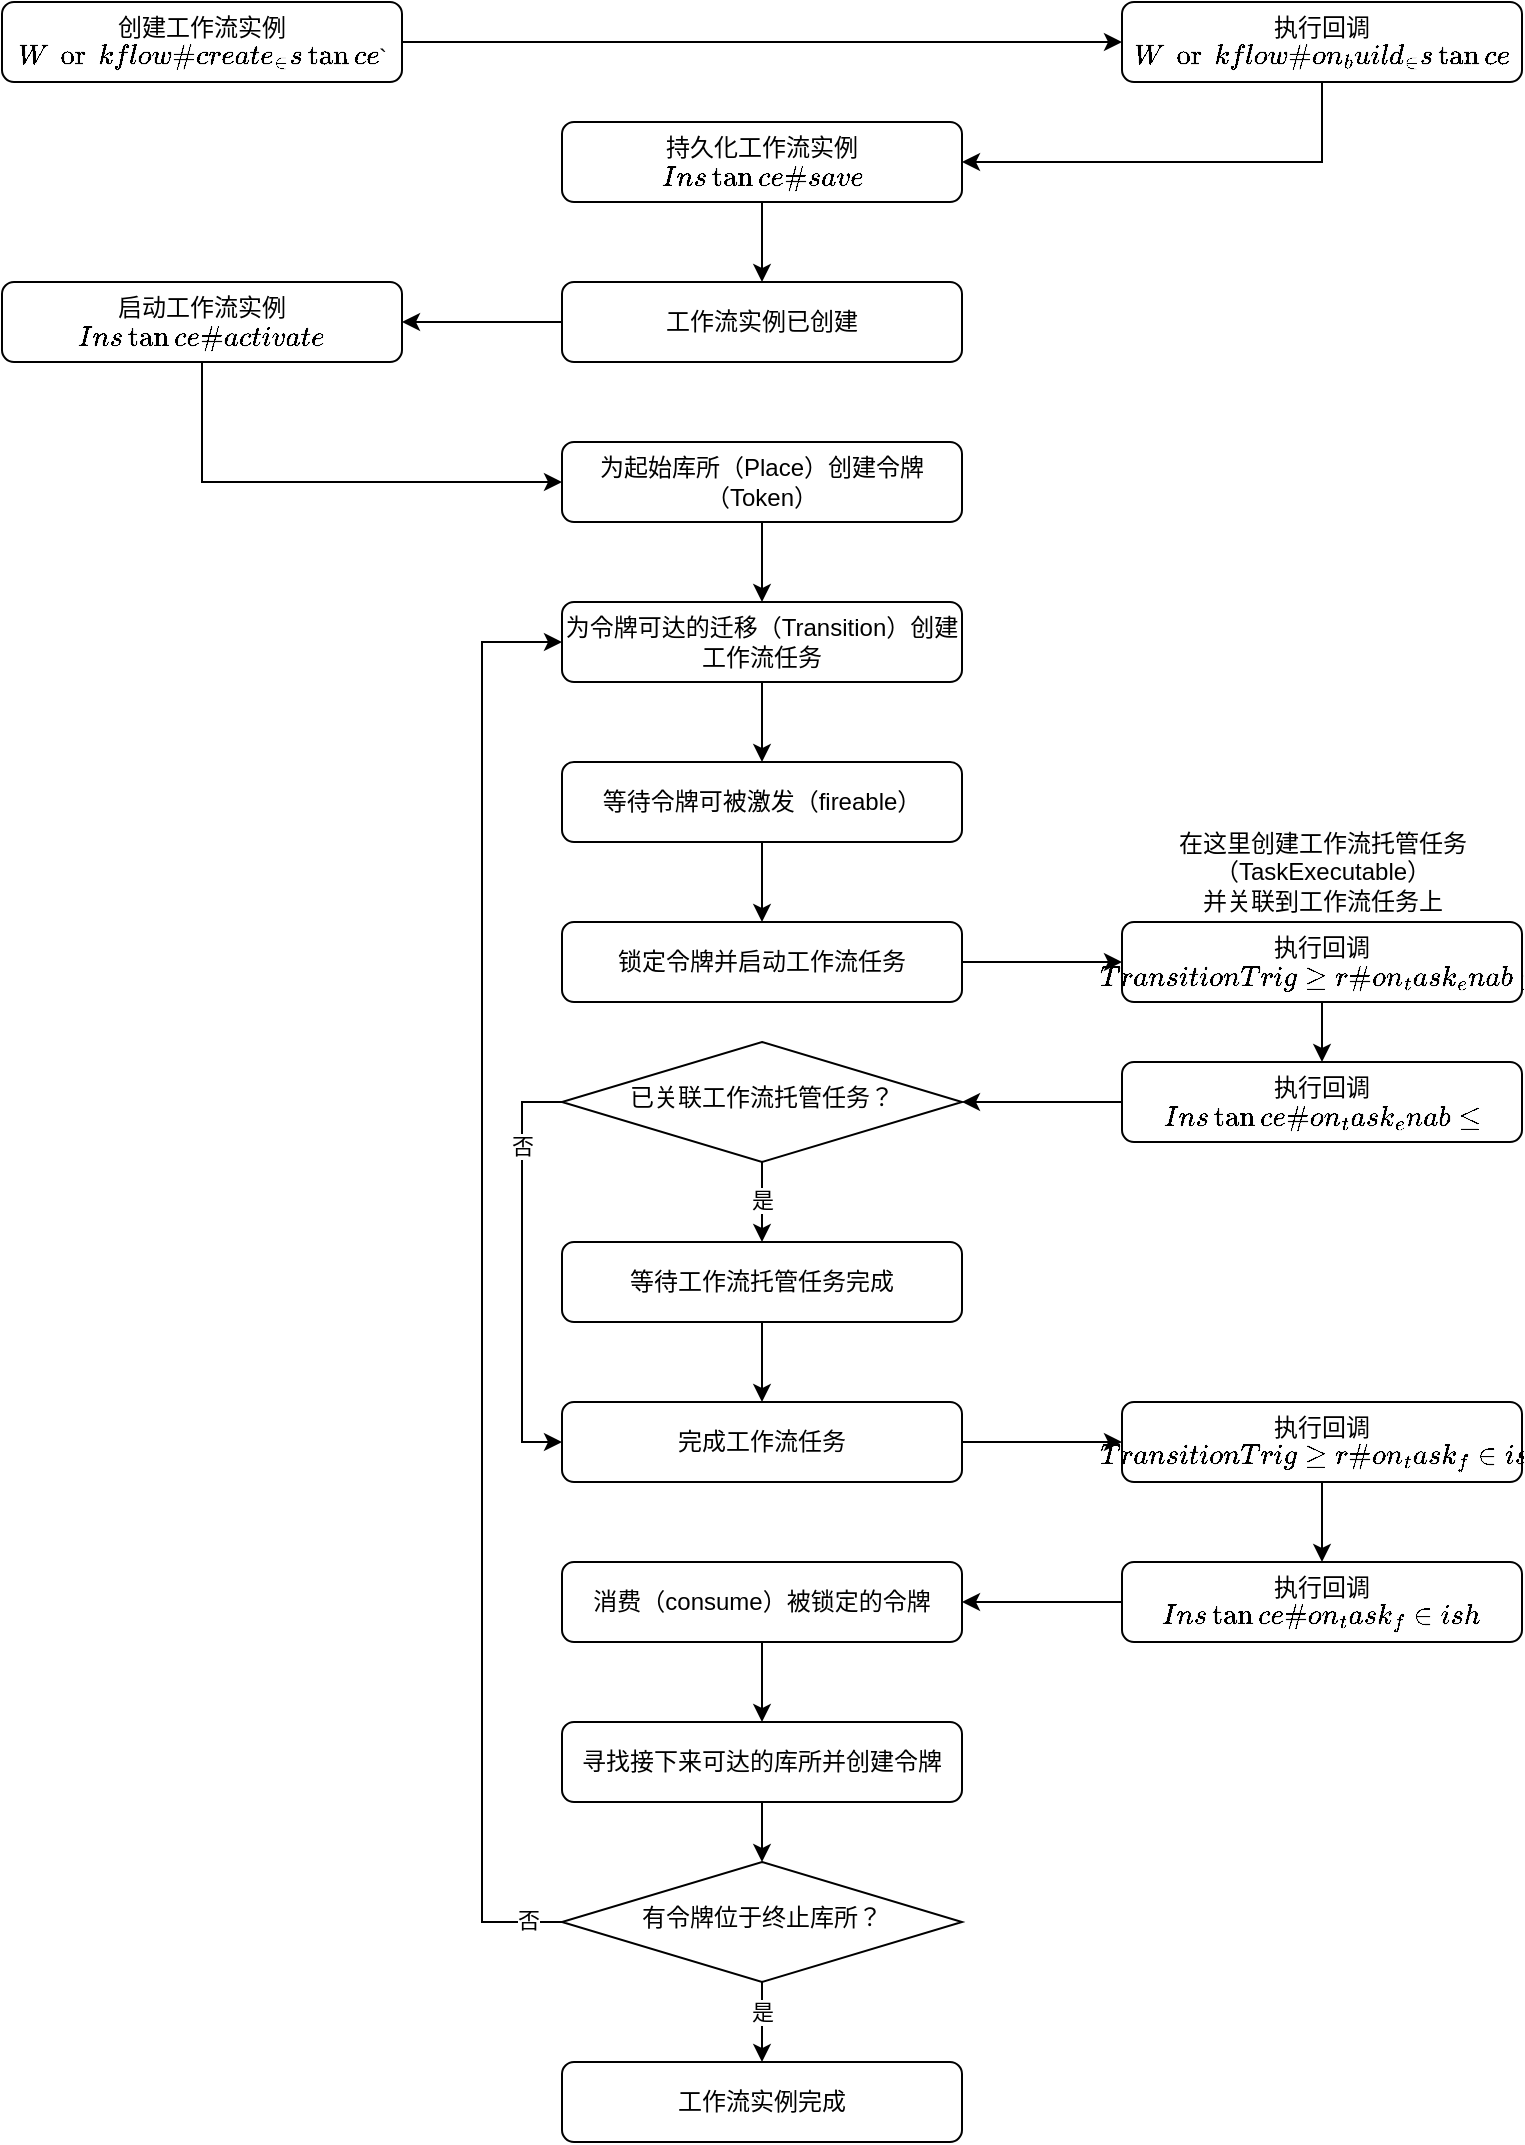 <mxfile version="13.3.1" type="device"><diagram id="C5RBs43oDa-KdzZeNtuy" name="Page-1"><mxGraphModel dx="1106" dy="900" grid="1" gridSize="10" guides="1" tooltips="1" connect="1" arrows="1" fold="1" page="1" pageScale="1" pageWidth="827" pageHeight="1169" math="0" shadow="0"><root><mxCell id="WIyWlLk6GJQsqaUBKTNV-0"/><mxCell id="WIyWlLk6GJQsqaUBKTNV-1" parent="WIyWlLk6GJQsqaUBKTNV-0"/><mxCell id="4B-R0YEc0uj-QgziL0Zl-4" value="" style="edgeStyle=orthogonalEdgeStyle;rounded=0;orthogonalLoop=1;jettySize=auto;html=1;" parent="WIyWlLk6GJQsqaUBKTNV-1" source="WIyWlLk6GJQsqaUBKTNV-3" target="4B-R0YEc0uj-QgziL0Zl-3" edge="1"><mxGeometry relative="1" as="geometry"/></mxCell><mxCell id="WIyWlLk6GJQsqaUBKTNV-3" value="工作流实例已创建" style="rounded=1;whiteSpace=wrap;html=1;fontSize=12;glass=0;strokeWidth=1;shadow=0;" parent="WIyWlLk6GJQsqaUBKTNV-1" vertex="1"><mxGeometry x="320" y="200" width="200" height="40" as="geometry"/></mxCell><mxCell id="hKg1TA0ESgF8vcDtVUIK-6" style="edgeStyle=orthogonalEdgeStyle;rounded=0;orthogonalLoop=1;jettySize=auto;html=1;entryX=0;entryY=0.5;entryDx=0;entryDy=0;exitX=0.5;exitY=1;exitDx=0;exitDy=0;" parent="WIyWlLk6GJQsqaUBKTNV-1" source="4B-R0YEc0uj-QgziL0Zl-3" target="4B-R0YEc0uj-QgziL0Zl-6" edge="1"><mxGeometry relative="1" as="geometry"><mxPoint x="130" y="170" as="sourcePoint"/><Array as="points"><mxPoint x="140" y="300"/></Array></mxGeometry></mxCell><mxCell id="4B-R0YEc0uj-QgziL0Zl-3" value="启动工作流实例&lt;br&gt;`Instance#activate`" style="rounded=1;whiteSpace=wrap;html=1;fontSize=12;glass=0;strokeWidth=1;shadow=0;" parent="WIyWlLk6GJQsqaUBKTNV-1" vertex="1"><mxGeometry x="40" y="200" width="200" height="40" as="geometry"/></mxCell><mxCell id="4B-R0YEc0uj-QgziL0Zl-15" value="" style="edgeStyle=orthogonalEdgeStyle;rounded=0;orthogonalLoop=1;jettySize=auto;html=1;" parent="WIyWlLk6GJQsqaUBKTNV-1" source="4B-R0YEc0uj-QgziL0Zl-6" target="4B-R0YEc0uj-QgziL0Zl-14" edge="1"><mxGeometry relative="1" as="geometry"/></mxCell><mxCell id="4B-R0YEc0uj-QgziL0Zl-6" value="为起始库所（Place）创建令牌（Token）" style="rounded=1;whiteSpace=wrap;html=1;fontSize=12;glass=0;strokeWidth=1;shadow=0;" parent="WIyWlLk6GJQsqaUBKTNV-1" vertex="1"><mxGeometry x="320" y="280" width="200" height="40" as="geometry"/></mxCell><mxCell id="hKg1TA0ESgF8vcDtVUIK-31" style="edgeStyle=orthogonalEdgeStyle;rounded=0;orthogonalLoop=1;jettySize=auto;html=1;exitX=0.5;exitY=1;exitDx=0;exitDy=0;entryX=0.5;entryY=0;entryDx=0;entryDy=0;" parent="WIyWlLk6GJQsqaUBKTNV-1" source="4B-R0YEc0uj-QgziL0Zl-14" target="hKg1TA0ESgF8vcDtVUIK-29" edge="1"><mxGeometry relative="1" as="geometry"/></mxCell><mxCell id="4B-R0YEc0uj-QgziL0Zl-14" value="为令牌可达的迁移（Transition）创建工作流任务" style="rounded=1;whiteSpace=wrap;html=1;fontSize=12;glass=0;strokeWidth=1;shadow=0;" parent="WIyWlLk6GJQsqaUBKTNV-1" vertex="1"><mxGeometry x="320" y="360" width="200" height="40" as="geometry"/></mxCell><mxCell id="hKg1TA0ESgF8vcDtVUIK-33" style="edgeStyle=orthogonalEdgeStyle;rounded=0;orthogonalLoop=1;jettySize=auto;html=1;exitX=1;exitY=0.5;exitDx=0;exitDy=0;entryX=0;entryY=0.5;entryDx=0;entryDy=0;" parent="WIyWlLk6GJQsqaUBKTNV-1" source="4B-R0YEc0uj-QgziL0Zl-26" target="4B-R0YEc0uj-QgziL0Zl-43" edge="1"><mxGeometry relative="1" as="geometry"/></mxCell><mxCell id="4B-R0YEc0uj-QgziL0Zl-26" value="锁定令牌并启动工作流任务" style="rounded=1;whiteSpace=wrap;html=1;fontSize=12;glass=0;strokeWidth=1;shadow=0;" parent="WIyWlLk6GJQsqaUBKTNV-1" vertex="1"><mxGeometry x="320" y="520" width="200" height="40" as="geometry"/></mxCell><mxCell id="4B-R0YEc0uj-QgziL0Zl-49" value="" style="edgeStyle=orthogonalEdgeStyle;rounded=0;orthogonalLoop=1;jettySize=auto;html=1;" parent="WIyWlLk6GJQsqaUBKTNV-1" source="4B-R0YEc0uj-QgziL0Zl-43" target="4B-R0YEc0uj-QgziL0Zl-48" edge="1"><mxGeometry relative="1" as="geometry"/></mxCell><mxCell id="4B-R0YEc0uj-QgziL0Zl-43" value="执行回调&lt;br&gt;`TransitionTrigger#on_task_enable`" style="rounded=1;whiteSpace=wrap;html=1;fontSize=12;glass=0;strokeWidth=1;shadow=0;" parent="WIyWlLk6GJQsqaUBKTNV-1" vertex="1"><mxGeometry x="600" y="520" width="200" height="40" as="geometry"/></mxCell><mxCell id="hKg1TA0ESgF8vcDtVUIK-38" style="edgeStyle=orthogonalEdgeStyle;rounded=0;orthogonalLoop=1;jettySize=auto;html=1;exitX=0;exitY=0.5;exitDx=0;exitDy=0;entryX=1;entryY=0.5;entryDx=0;entryDy=0;" parent="WIyWlLk6GJQsqaUBKTNV-1" source="4B-R0YEc0uj-QgziL0Zl-48" target="4B-R0YEc0uj-QgziL0Zl-40" edge="1"><mxGeometry relative="1" as="geometry"/></mxCell><mxCell id="4B-R0YEc0uj-QgziL0Zl-48" value="执行回调&lt;br&gt;`Instance#on_task_enable`" style="rounded=1;whiteSpace=wrap;html=1;fontSize=12;glass=0;strokeWidth=1;shadow=0;" parent="WIyWlLk6GJQsqaUBKTNV-1" vertex="1"><mxGeometry x="600" y="590" width="200" height="40" as="geometry"/></mxCell><mxCell id="hKg1TA0ESgF8vcDtVUIK-39" style="edgeStyle=orthogonalEdgeStyle;rounded=0;orthogonalLoop=1;jettySize=auto;html=1;exitX=0.5;exitY=1;exitDx=0;exitDy=0;entryX=0.5;entryY=0;entryDx=0;entryDy=0;" parent="WIyWlLk6GJQsqaUBKTNV-1" source="4B-R0YEc0uj-QgziL0Zl-40" target="hKg1TA0ESgF8vcDtVUIK-37" edge="1"><mxGeometry relative="1" as="geometry"/></mxCell><mxCell id="hKg1TA0ESgF8vcDtVUIK-40" value="是" style="edgeLabel;html=1;align=center;verticalAlign=middle;resizable=0;points=[];" parent="hKg1TA0ESgF8vcDtVUIK-39" vertex="1" connectable="0"><mxGeometry x="-0.038" y="4" relative="1" as="geometry"><mxPoint x="-4" as="offset"/></mxGeometry></mxCell><mxCell id="hKg1TA0ESgF8vcDtVUIK-41" style="edgeStyle=orthogonalEdgeStyle;rounded=0;orthogonalLoop=1;jettySize=auto;html=1;exitX=0;exitY=0.5;exitDx=0;exitDy=0;entryX=0;entryY=0.5;entryDx=0;entryDy=0;" parent="WIyWlLk6GJQsqaUBKTNV-1" source="4B-R0YEc0uj-QgziL0Zl-40" target="4B-R0YEc0uj-QgziL0Zl-59" edge="1"><mxGeometry relative="1" as="geometry"/></mxCell><mxCell id="hKg1TA0ESgF8vcDtVUIK-42" value="否" style="edgeLabel;html=1;align=center;verticalAlign=middle;resizable=0;points=[];" parent="hKg1TA0ESgF8vcDtVUIK-41" vertex="1" connectable="0"><mxGeometry x="-0.634" relative="1" as="geometry"><mxPoint y="3.53" as="offset"/></mxGeometry></mxCell><mxCell id="4B-R0YEc0uj-QgziL0Zl-40" value="已关联&lt;span style=&quot;background-color: rgb(255 , 255 , 255)&quot;&gt;工作流托管任务&lt;/span&gt;？" style="rhombus;whiteSpace=wrap;html=1;shadow=0;fontFamily=Helvetica;fontSize=12;align=center;strokeWidth=1;spacing=6;spacingTop=-4;" parent="WIyWlLk6GJQsqaUBKTNV-1" vertex="1"><mxGeometry x="320" y="580" width="200" height="60" as="geometry"/></mxCell><mxCell id="4B-R0YEc0uj-QgziL0Zl-68" value="" style="edgeStyle=orthogonalEdgeStyle;rounded=0;orthogonalLoop=1;jettySize=auto;html=1;" parent="WIyWlLk6GJQsqaUBKTNV-1" source="4B-R0YEc0uj-QgziL0Zl-69" target="4B-R0YEc0uj-QgziL0Zl-67" edge="1"><mxGeometry relative="1" as="geometry"/></mxCell><mxCell id="4B-R0YEc0uj-QgziL0Zl-83" value="" style="edgeStyle=orthogonalEdgeStyle;rounded=0;orthogonalLoop=1;jettySize=auto;html=1;entryX=0;entryY=0.5;entryDx=0;entryDy=0;" parent="WIyWlLk6GJQsqaUBKTNV-1" source="4B-R0YEc0uj-QgziL0Zl-59" target="4B-R0YEc0uj-QgziL0Zl-82" edge="1"><mxGeometry relative="1" as="geometry"/></mxCell><mxCell id="4B-R0YEc0uj-QgziL0Zl-59" value="完成工作流任务" style="rounded=1;whiteSpace=wrap;html=1;fontSize=12;glass=0;strokeWidth=1;shadow=0;" parent="WIyWlLk6GJQsqaUBKTNV-1" vertex="1"><mxGeometry x="320" y="760" width="200" height="40" as="geometry"/></mxCell><mxCell id="4B-R0YEc0uj-QgziL0Zl-102" value="" style="edgeStyle=orthogonalEdgeStyle;rounded=0;orthogonalLoop=1;jettySize=auto;html=1;exitX=0;exitY=0.5;exitDx=0;exitDy=0;entryX=1;entryY=0.5;entryDx=0;entryDy=0;" parent="WIyWlLk6GJQsqaUBKTNV-1" source="hKg1TA0ESgF8vcDtVUIK-17" target="4B-R0YEc0uj-QgziL0Zl-69" edge="1"><mxGeometry relative="1" as="geometry"/></mxCell><mxCell id="4B-R0YEc0uj-QgziL0Zl-82" value="执行回调&lt;br&gt;`TransitionTrigger#on_task_finish`" style="rounded=1;whiteSpace=wrap;html=1;fontSize=12;glass=0;strokeWidth=1;shadow=0;" parent="WIyWlLk6GJQsqaUBKTNV-1" vertex="1"><mxGeometry x="600" y="760" width="200" height="40" as="geometry"/></mxCell><mxCell id="4B-R0YEc0uj-QgziL0Zl-73" style="edgeStyle=orthogonalEdgeStyle;rounded=0;orthogonalLoop=1;jettySize=auto;html=1;entryX=0;entryY=0.5;entryDx=0;entryDy=0;exitX=0;exitY=0.5;exitDx=0;exitDy=0;" parent="WIyWlLk6GJQsqaUBKTNV-1" source="4B-R0YEc0uj-QgziL0Zl-88" target="4B-R0YEc0uj-QgziL0Zl-14" edge="1"><mxGeometry relative="1" as="geometry"><Array as="points"><mxPoint x="280" y="1020"/><mxPoint x="280" y="380"/></Array></mxGeometry></mxCell><mxCell id="hKg1TA0ESgF8vcDtVUIK-13" value="否" style="edgeLabel;html=1;align=center;verticalAlign=middle;resizable=0;points=[];" parent="4B-R0YEc0uj-QgziL0Zl-73" vertex="1" connectable="0"><mxGeometry x="-0.951" y="-1" relative="1" as="geometry"><mxPoint as="offset"/></mxGeometry></mxCell><mxCell id="4B-R0YEc0uj-QgziL0Zl-93" value="" style="edgeStyle=orthogonalEdgeStyle;rounded=0;orthogonalLoop=1;jettySize=auto;html=1;" parent="WIyWlLk6GJQsqaUBKTNV-1" source="4B-R0YEc0uj-QgziL0Zl-67" target="4B-R0YEc0uj-QgziL0Zl-88" edge="1"><mxGeometry relative="1" as="geometry"/></mxCell><mxCell id="4B-R0YEc0uj-QgziL0Zl-67" value="寻找接下来可达的库所并创建令牌" style="rounded=1;whiteSpace=wrap;html=1;fontSize=12;glass=0;strokeWidth=1;shadow=0;" parent="WIyWlLk6GJQsqaUBKTNV-1" vertex="1"><mxGeometry x="320" y="920" width="200" height="40" as="geometry"/></mxCell><mxCell id="4B-R0YEc0uj-QgziL0Zl-69" value="消费（consume）被锁定的令牌" style="rounded=1;whiteSpace=wrap;html=1;fontSize=12;glass=0;strokeWidth=1;shadow=0;" parent="WIyWlLk6GJQsqaUBKTNV-1" vertex="1"><mxGeometry x="320" y="840" width="200" height="40" as="geometry"/></mxCell><mxCell id="hKg1TA0ESgF8vcDtVUIK-16" style="edgeStyle=orthogonalEdgeStyle;rounded=0;orthogonalLoop=1;jettySize=auto;html=1;exitX=0.5;exitY=1;exitDx=0;exitDy=0;entryX=0.5;entryY=0;entryDx=0;entryDy=0;" parent="WIyWlLk6GJQsqaUBKTNV-1" source="4B-R0YEc0uj-QgziL0Zl-88" target="hKg1TA0ESgF8vcDtVUIK-15" edge="1"><mxGeometry relative="1" as="geometry"/></mxCell><mxCell id="hKg1TA0ESgF8vcDtVUIK-28" value="是" style="edgeLabel;html=1;align=center;verticalAlign=middle;resizable=0;points=[];" parent="hKg1TA0ESgF8vcDtVUIK-16" vertex="1" connectable="0"><mxGeometry x="-0.267" relative="1" as="geometry"><mxPoint as="offset"/></mxGeometry></mxCell><mxCell id="4B-R0YEc0uj-QgziL0Zl-88" value="有令牌位于终止库所？" style="rhombus;whiteSpace=wrap;html=1;shadow=0;fontFamily=Helvetica;fontSize=12;align=center;strokeWidth=1;spacing=6;spacingTop=-4;" parent="WIyWlLk6GJQsqaUBKTNV-1" vertex="1"><mxGeometry x="320" y="990" width="200" height="60" as="geometry"/></mxCell><mxCell id="hKg1TA0ESgF8vcDtVUIK-2" value="" style="edgeStyle=orthogonalEdgeStyle;rounded=0;orthogonalLoop=1;jettySize=auto;html=1;" parent="WIyWlLk6GJQsqaUBKTNV-1" source="hKg1TA0ESgF8vcDtVUIK-0" target="hKg1TA0ESgF8vcDtVUIK-1" edge="1"><mxGeometry relative="1" as="geometry"/></mxCell><mxCell id="hKg1TA0ESgF8vcDtVUIK-0" value="创建工作流实例&lt;br&gt;`Workflow#create_instance``" style="rounded=1;whiteSpace=wrap;html=1;fontSize=12;glass=0;strokeWidth=1;shadow=0;" parent="WIyWlLk6GJQsqaUBKTNV-1" vertex="1"><mxGeometry x="40" y="60" width="200" height="40" as="geometry"/></mxCell><mxCell id="hKg1TA0ESgF8vcDtVUIK-3" style="edgeStyle=orthogonalEdgeStyle;rounded=0;orthogonalLoop=1;jettySize=auto;html=1;exitX=0.5;exitY=1;exitDx=0;exitDy=0;entryX=1;entryY=0.5;entryDx=0;entryDy=0;" parent="WIyWlLk6GJQsqaUBKTNV-1" source="hKg1TA0ESgF8vcDtVUIK-1" target="hKg1TA0ESgF8vcDtVUIK-4" edge="1"><mxGeometry relative="1" as="geometry"/></mxCell><mxCell id="hKg1TA0ESgF8vcDtVUIK-1" value="执行回调&lt;br&gt;`Workflow#on_build_instance`" style="rounded=1;whiteSpace=wrap;html=1;fontSize=12;glass=0;strokeWidth=1;shadow=0;" parent="WIyWlLk6GJQsqaUBKTNV-1" vertex="1"><mxGeometry x="600" y="60" width="200" height="40" as="geometry"/></mxCell><mxCell id="hKg1TA0ESgF8vcDtVUIK-5" style="edgeStyle=orthogonalEdgeStyle;rounded=0;orthogonalLoop=1;jettySize=auto;html=1;exitX=0.5;exitY=1;exitDx=0;exitDy=0;entryX=0.5;entryY=0;entryDx=0;entryDy=0;" parent="WIyWlLk6GJQsqaUBKTNV-1" source="hKg1TA0ESgF8vcDtVUIK-4" target="WIyWlLk6GJQsqaUBKTNV-3" edge="1"><mxGeometry relative="1" as="geometry"><mxPoint x="410" y="130" as="targetPoint"/></mxGeometry></mxCell><mxCell id="hKg1TA0ESgF8vcDtVUIK-4" value="持久化工作流实例&lt;br&gt;`Instance#save`" style="rounded=1;whiteSpace=wrap;html=1;fontSize=12;glass=0;strokeWidth=1;shadow=0;" parent="WIyWlLk6GJQsqaUBKTNV-1" vertex="1"><mxGeometry x="320" y="120" width="200" height="40" as="geometry"/></mxCell><mxCell id="hKg1TA0ESgF8vcDtVUIK-15" value="工作流实例完成" style="rounded=1;whiteSpace=wrap;html=1;fontSize=12;glass=0;strokeWidth=1;shadow=0;" parent="WIyWlLk6GJQsqaUBKTNV-1" vertex="1"><mxGeometry x="320" y="1090" width="200" height="40" as="geometry"/></mxCell><mxCell id="hKg1TA0ESgF8vcDtVUIK-17" value="执行回调&lt;br&gt;`Instance#on_task_finish`" style="rounded=1;whiteSpace=wrap;html=1;fontSize=12;glass=0;strokeWidth=1;shadow=0;" parent="WIyWlLk6GJQsqaUBKTNV-1" vertex="1"><mxGeometry x="600" y="840" width="200" height="40" as="geometry"/></mxCell><mxCell id="hKg1TA0ESgF8vcDtVUIK-18" value="" style="edgeStyle=orthogonalEdgeStyle;rounded=0;orthogonalLoop=1;jettySize=auto;html=1;exitX=0.5;exitY=1;exitDx=0;exitDy=0;" parent="WIyWlLk6GJQsqaUBKTNV-1" source="4B-R0YEc0uj-QgziL0Zl-82" target="hKg1TA0ESgF8vcDtVUIK-17" edge="1"><mxGeometry relative="1" as="geometry"><mxPoint x="727" y="970" as="sourcePoint"/><mxPoint x="510" y="1010" as="targetPoint"/></mxGeometry></mxCell><mxCell id="hKg1TA0ESgF8vcDtVUIK-32" style="edgeStyle=orthogonalEdgeStyle;rounded=0;orthogonalLoop=1;jettySize=auto;html=1;exitX=0.5;exitY=1;exitDx=0;exitDy=0;entryX=0.5;entryY=0;entryDx=0;entryDy=0;" parent="WIyWlLk6GJQsqaUBKTNV-1" source="hKg1TA0ESgF8vcDtVUIK-29" target="4B-R0YEc0uj-QgziL0Zl-26" edge="1"><mxGeometry relative="1" as="geometry"/></mxCell><mxCell id="hKg1TA0ESgF8vcDtVUIK-29" value="等待令牌可被激发（fireable）" style="rounded=1;whiteSpace=wrap;html=1;fontSize=12;glass=0;strokeWidth=1;shadow=0;" parent="WIyWlLk6GJQsqaUBKTNV-1" vertex="1"><mxGeometry x="320" y="440" width="200" height="40" as="geometry"/></mxCell><mxCell id="hKg1TA0ESgF8vcDtVUIK-43" style="edgeStyle=orthogonalEdgeStyle;rounded=0;orthogonalLoop=1;jettySize=auto;html=1;exitX=0.5;exitY=1;exitDx=0;exitDy=0;entryX=0.5;entryY=0;entryDx=0;entryDy=0;" parent="WIyWlLk6GJQsqaUBKTNV-1" source="hKg1TA0ESgF8vcDtVUIK-37" target="4B-R0YEc0uj-QgziL0Zl-59" edge="1"><mxGeometry relative="1" as="geometry"/></mxCell><mxCell id="hKg1TA0ESgF8vcDtVUIK-37" value="等待&lt;span style=&quot;background-color: rgb(255 , 255 , 255)&quot;&gt;工作流托管任务&lt;/span&gt;完成" style="rounded=1;whiteSpace=wrap;html=1;fontSize=12;glass=0;strokeWidth=1;shadow=0;" parent="WIyWlLk6GJQsqaUBKTNV-1" vertex="1"><mxGeometry x="320" y="680" width="200" height="40" as="geometry"/></mxCell><mxCell id="xNbGh3FTWOXbAJg3QqBp-0" value="在这里创建&lt;span style=&quot;background-color: rgb(255 , 255 , 255)&quot;&gt;工作流托管任务&lt;/span&gt;&lt;br&gt;（Task&lt;span&gt;Executable）&lt;br&gt;并关联到工作流任务上&lt;/span&gt;" style="text;html=1;align=center;verticalAlign=middle;resizable=0;points=[];autosize=1;" parent="WIyWlLk6GJQsqaUBKTNV-1" vertex="1"><mxGeometry x="620" y="470" width="160" height="50" as="geometry"/></mxCell></root></mxGraphModel></diagram></mxfile>